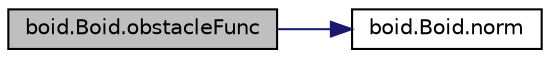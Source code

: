 digraph "boid.Boid.obstacleFunc"
{
  edge [fontname="Helvetica",fontsize="10",labelfontname="Helvetica",labelfontsize="10"];
  node [fontname="Helvetica",fontsize="10",shape=record];
  rankdir="LR";
  Node1 [label="boid.Boid.obstacleFunc",height=0.2,width=0.4,color="black", fillcolor="grey75", style="filled" fontcolor="black"];
  Node1 -> Node2 [color="midnightblue",fontsize="10",style="solid"];
  Node2 [label="boid.Boid.norm",height=0.2,width=0.4,color="black", fillcolor="white", style="filled",URL="$classboid_1_1Boid.html#a576c57d100aa5743d610de30bf1a2b2c",tooltip="Gets the distance between two points. "];
}
